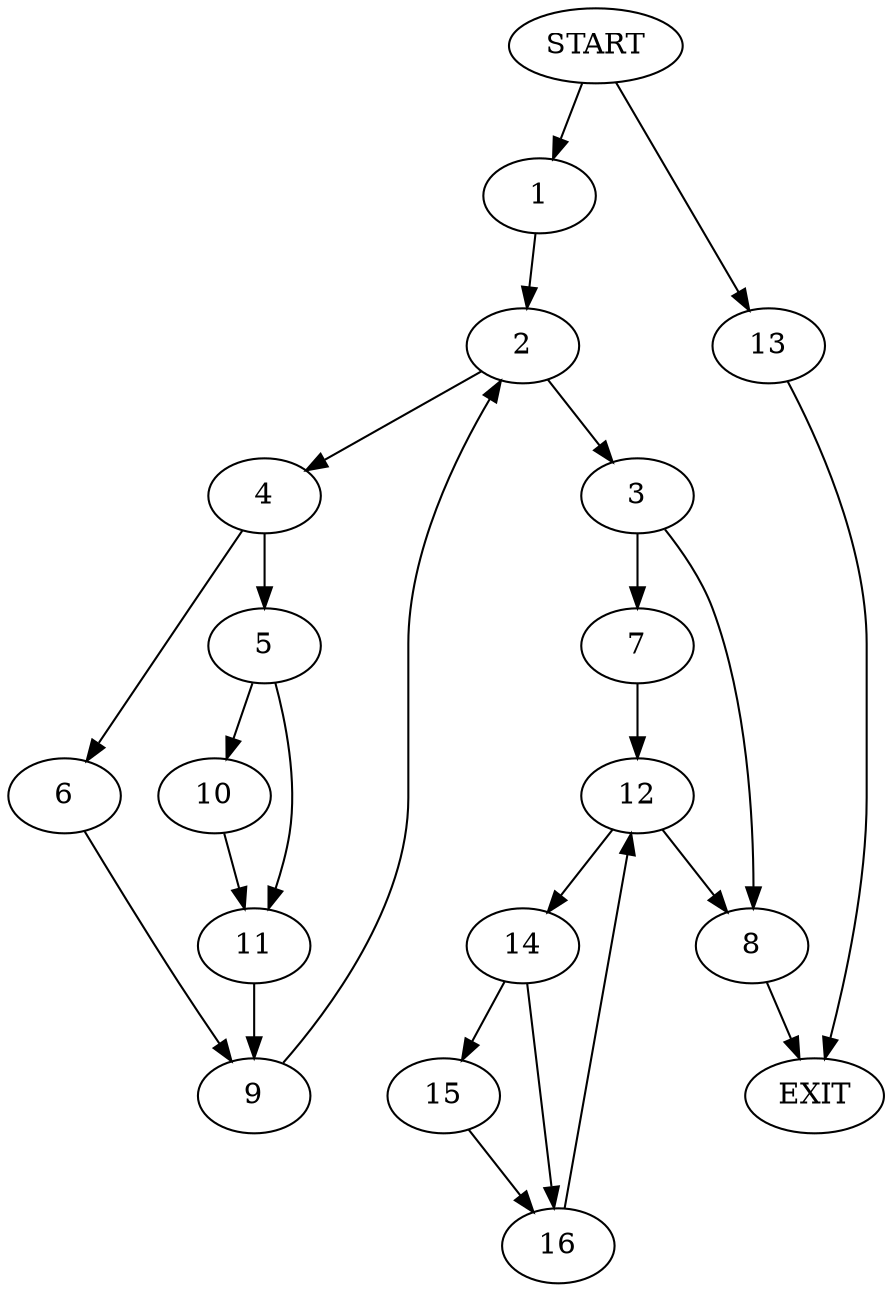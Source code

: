 digraph {
0 [label="START"]
17 [label="EXIT"]
0 -> 1
1 -> 2
2 -> 3
2 -> 4
4 -> 5
4 -> 6
3 -> 7
3 -> 8
6 -> 9
5 -> 10
5 -> 11
9 -> 2
10 -> 11
11 -> 9
7 -> 12
8 -> 17
0 -> 13
13 -> 17
12 -> 8
12 -> 14
14 -> 15
14 -> 16
16 -> 12
15 -> 16
}
